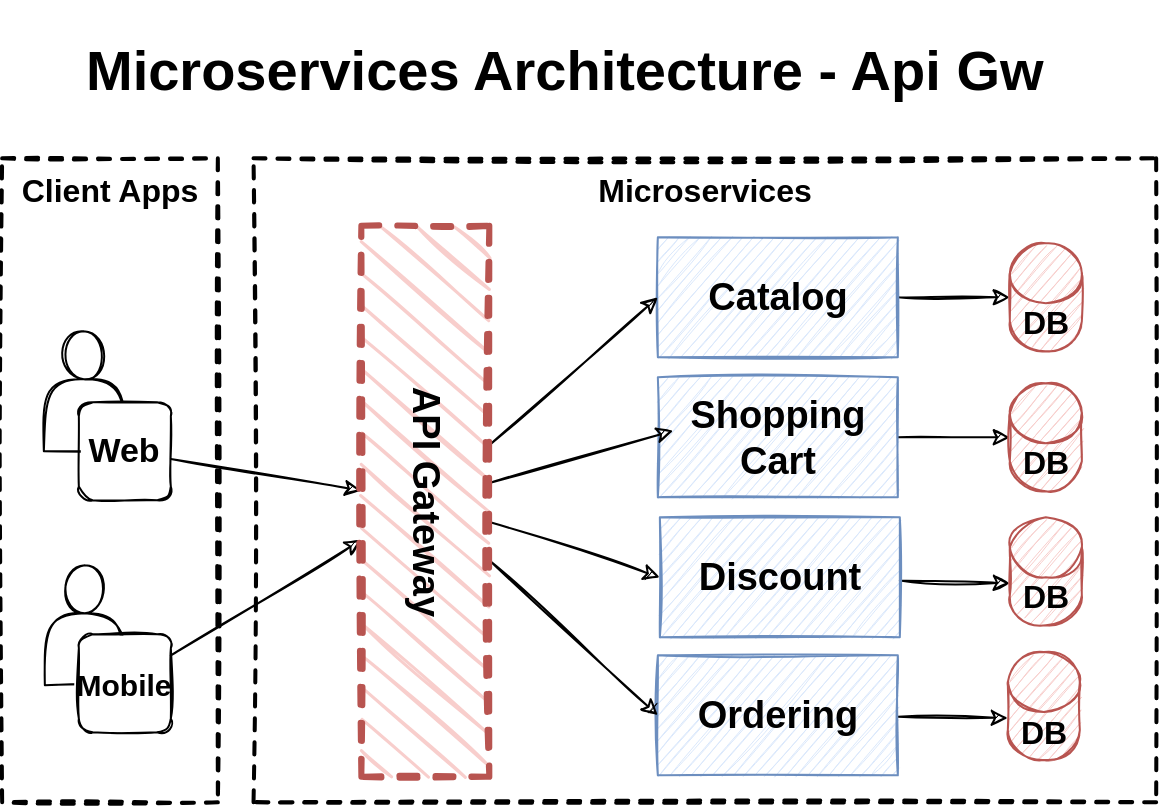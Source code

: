 <mxfile version="14.6.13" type="device"><diagram id="O4We3TlcgWNvYi_soNku" name="Page-1"><mxGraphModel dx="1653" dy="-1107" grid="0" gridSize="10" guides="1" tooltips="1" connect="1" arrows="1" fold="1" page="0" pageScale="1" pageWidth="850" pageHeight="1100" math="0" shadow="0"><root><mxCell id="0"/><mxCell id="1" parent="0"/><mxCell id="EOV4XnVA22uZnQbw30VG-1" value="Client Apps" style="rounded=0;whiteSpace=wrap;html=1;dashed=1;fontSize=16;strokeWidth=2;rotation=90;verticalAlign=top;horizontal=0;fontStyle=1;sketch=1;" parent="1" vertex="1"><mxGeometry x="-711" y="2114.24" width="322" height="107.84" as="geometry"/></mxCell><mxCell id="EOV4XnVA22uZnQbw30VG-2" value="" style="shape=actor;whiteSpace=wrap;html=1;fontSize=14;verticalAlign=bottom;fontStyle=1;sketch=1;" parent="1" vertex="1"><mxGeometry x="-583.08" y="2093.66" width="40" height="60" as="geometry"/></mxCell><mxCell id="EOV4XnVA22uZnQbw30VG-3" value="" style="shape=actor;whiteSpace=wrap;html=1;fontSize=14;verticalAlign=bottom;fontStyle=1;sketch=1;" parent="1" vertex="1"><mxGeometry x="-582.58" y="2210.66" width="40" height="60" as="geometry"/></mxCell><mxCell id="EOV4XnVA22uZnQbw30VG-4" value="Microservices" style="rounded=0;whiteSpace=wrap;html=1;dashed=1;fontSize=16;strokeWidth=2;rotation=90;verticalAlign=top;horizontal=0;fontStyle=1;sketch=1;" parent="1" vertex="1"><mxGeometry x="-413.58" y="1942.5" width="322" height="451.32" as="geometry"/></mxCell><mxCell id="EOV4XnVA22uZnQbw30VG-5" style="edgeStyle=none;rounded=0;sketch=1;orthogonalLoop=1;jettySize=auto;html=1;fontSize=15;" parent="1" source="EOV4XnVA22uZnQbw30VG-6" target="EOV4XnVA22uZnQbw30VG-13" edge="1"><mxGeometry relative="1" as="geometry"/></mxCell><mxCell id="EOV4XnVA22uZnQbw30VG-6" value="Catalog" style="rounded=0;whiteSpace=wrap;html=1;sketch=1;fontSize=19;fontStyle=1;fillColor=#dae8fc;strokeColor=#6c8ebf;" parent="1" vertex="1"><mxGeometry x="-276.08" y="2046.66" width="120" height="60" as="geometry"/></mxCell><mxCell id="EOV4XnVA22uZnQbw30VG-7" style="edgeStyle=none;rounded=0;sketch=1;orthogonalLoop=1;jettySize=auto;html=1;entryX=0;entryY=0.5;entryDx=0;entryDy=0;entryPerimeter=0;fontSize=15;" parent="1" source="EOV4XnVA22uZnQbw30VG-8" target="EOV4XnVA22uZnQbw30VG-14" edge="1"><mxGeometry relative="1" as="geometry"/></mxCell><mxCell id="EOV4XnVA22uZnQbw30VG-8" value="Shopping Cart" style="rounded=0;whiteSpace=wrap;html=1;sketch=1;fontSize=19;fontStyle=1;fillColor=#dae8fc;strokeColor=#6c8ebf;" parent="1" vertex="1"><mxGeometry x="-276.08" y="2116.66" width="120" height="60" as="geometry"/></mxCell><mxCell id="EOV4XnVA22uZnQbw30VG-9" style="edgeStyle=none;rounded=0;sketch=1;orthogonalLoop=1;jettySize=auto;html=1;entryX=0;entryY=0;entryDx=0;entryDy=33;entryPerimeter=0;fontSize=15;" parent="1" source="EOV4XnVA22uZnQbw30VG-10" target="EOV4XnVA22uZnQbw30VG-15" edge="1"><mxGeometry relative="1" as="geometry"/></mxCell><mxCell id="EOV4XnVA22uZnQbw30VG-10" value="Discount" style="rounded=0;whiteSpace=wrap;html=1;sketch=1;fontSize=19;fontStyle=1;fillColor=#dae8fc;strokeColor=#6c8ebf;" parent="1" vertex="1"><mxGeometry x="-275.08" y="2186.66" width="120" height="60" as="geometry"/></mxCell><mxCell id="EOV4XnVA22uZnQbw30VG-11" style="edgeStyle=none;rounded=0;sketch=1;orthogonalLoop=1;jettySize=auto;html=1;entryX=0;entryY=0;entryDx=0;entryDy=33;entryPerimeter=0;fontSize=15;" parent="1" source="EOV4XnVA22uZnQbw30VG-12" target="EOV4XnVA22uZnQbw30VG-16" edge="1"><mxGeometry relative="1" as="geometry"/></mxCell><mxCell id="EOV4XnVA22uZnQbw30VG-12" value="Ordering" style="rounded=0;whiteSpace=wrap;html=1;sketch=1;fontSize=19;fontStyle=1;fillColor=#dae8fc;strokeColor=#6c8ebf;" parent="1" vertex="1"><mxGeometry x="-276.08" y="2255.66" width="120" height="60" as="geometry"/></mxCell><mxCell id="EOV4XnVA22uZnQbw30VG-13" value="DB" style="shape=cylinder3;whiteSpace=wrap;html=1;boundedLbl=1;backgroundOutline=1;size=15;sketch=1;fontSize=16;fontStyle=1;fillColor=#f8cecc;strokeColor=#b85450;" parent="1" vertex="1"><mxGeometry x="-100.08" y="2049.66" width="36" height="54" as="geometry"/></mxCell><mxCell id="EOV4XnVA22uZnQbw30VG-14" value="DB" style="shape=cylinder3;whiteSpace=wrap;html=1;boundedLbl=1;backgroundOutline=1;size=15;sketch=1;fontSize=16;fontStyle=1;fillColor=#f8cecc;strokeColor=#b85450;" parent="1" vertex="1"><mxGeometry x="-100.08" y="2119.66" width="36" height="54" as="geometry"/></mxCell><mxCell id="EOV4XnVA22uZnQbw30VG-15" value="DB" style="shape=cylinder3;whiteSpace=wrap;html=1;boundedLbl=1;backgroundOutline=1;size=15;sketch=1;fontSize=16;fontStyle=1;fillColor=#f8cecc;strokeColor=#b85450;" parent="1" vertex="1"><mxGeometry x="-100.08" y="2186.66" width="36" height="54" as="geometry"/></mxCell><mxCell id="EOV4XnVA22uZnQbw30VG-16" value="DB" style="shape=cylinder3;whiteSpace=wrap;html=1;boundedLbl=1;backgroundOutline=1;size=15;sketch=1;fontSize=16;fontStyle=1;fillColor=#f8cecc;strokeColor=#b85450;" parent="1" vertex="1"><mxGeometry x="-101.08" y="2254" width="36" height="54" as="geometry"/></mxCell><mxCell id="EOV4XnVA22uZnQbw30VG-17" style="edgeStyle=none;rounded=0;sketch=1;orthogonalLoop=1;jettySize=auto;html=1;fontSize=15;" parent="1" source="EOV4XnVA22uZnQbw30VG-18" target="EOV4XnVA22uZnQbw30VG-26" edge="1"><mxGeometry relative="1" as="geometry"/></mxCell><mxCell id="EOV4XnVA22uZnQbw30VG-18" value="Web" style="rounded=1;whiteSpace=wrap;html=1;sketch=1;fontSize=17;rotation=90;horizontal=0;fontStyle=1" parent="1" vertex="1"><mxGeometry x="-567.08" y="2130.66" width="49" height="46" as="geometry"/></mxCell><mxCell id="EOV4XnVA22uZnQbw30VG-19" style="edgeStyle=none;rounded=0;sketch=1;orthogonalLoop=1;jettySize=auto;html=1;fontSize=15;" parent="1" source="EOV4XnVA22uZnQbw30VG-20" target="EOV4XnVA22uZnQbw30VG-26" edge="1"><mxGeometry relative="1" as="geometry"/></mxCell><mxCell id="EOV4XnVA22uZnQbw30VG-20" value="&lt;span style=&quot;font-size: 15px;&quot;&gt;Mobile&lt;/span&gt;" style="rounded=1;whiteSpace=wrap;html=1;sketch=1;fontSize=15;rotation=90;horizontal=0;fontStyle=1" parent="1" vertex="1"><mxGeometry x="-567.08" y="2246.66" width="49" height="46" as="geometry"/></mxCell><mxCell id="EOV4XnVA22uZnQbw30VG-21" value="&lt;h1&gt;Microservices Architecture - Api Gw&lt;/h1&gt;" style="text;html=1;strokeColor=none;fillColor=none;spacing=5;spacingTop=-20;whiteSpace=wrap;overflow=hidden;rounded=0;fontSize=14;sketch=1;" parent="1" vertex="1"><mxGeometry x="-567.08" y="1938" width="519" height="47" as="geometry"/></mxCell><mxCell id="EOV4XnVA22uZnQbw30VG-22" style="rounded=0;sketch=1;orthogonalLoop=1;jettySize=auto;html=1;entryX=0;entryY=0.5;entryDx=0;entryDy=0;fontSize=15;" parent="1" source="EOV4XnVA22uZnQbw30VG-26" target="EOV4XnVA22uZnQbw30VG-6" edge="1"><mxGeometry relative="1" as="geometry"/></mxCell><mxCell id="EOV4XnVA22uZnQbw30VG-23" style="rounded=0;sketch=1;orthogonalLoop=1;jettySize=auto;html=1;entryX=0.064;entryY=0.445;entryDx=0;entryDy=0;entryPerimeter=0;fontSize=15;" parent="1" source="EOV4XnVA22uZnQbw30VG-26" target="EOV4XnVA22uZnQbw30VG-8" edge="1"><mxGeometry relative="1" as="geometry"/></mxCell><mxCell id="EOV4XnVA22uZnQbw30VG-24" style="rounded=0;sketch=1;orthogonalLoop=1;jettySize=auto;html=1;entryX=0;entryY=0.5;entryDx=0;entryDy=0;fontSize=15;" parent="1" source="EOV4XnVA22uZnQbw30VG-26" target="EOV4XnVA22uZnQbw30VG-10" edge="1"><mxGeometry relative="1" as="geometry"/></mxCell><mxCell id="EOV4XnVA22uZnQbw30VG-25" style="rounded=0;sketch=1;orthogonalLoop=1;jettySize=auto;html=1;entryX=0;entryY=0.5;entryDx=0;entryDy=0;fontSize=15;" parent="1" source="EOV4XnVA22uZnQbw30VG-26" target="EOV4XnVA22uZnQbw30VG-12" edge="1"><mxGeometry relative="1" as="geometry"/></mxCell><mxCell id="EOV4XnVA22uZnQbw30VG-26" value="API Gateway" style="rounded=0;whiteSpace=wrap;html=1;sketch=1;rotation=90;fontStyle=1;fontSize=19;fillColor=#f8cecc;strokeColor=#b85450;dashed=1;strokeWidth=3;" parent="1" vertex="1"><mxGeometry x="-530.08" y="2146.66" width="275.5" height="64" as="geometry"/></mxCell></root></mxGraphModel></diagram></mxfile>